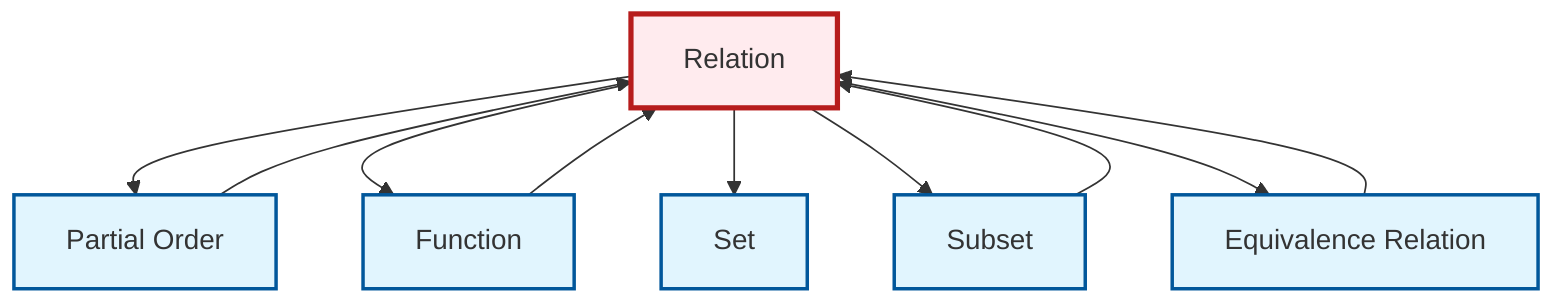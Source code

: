 graph TD
    classDef definition fill:#e1f5fe,stroke:#01579b,stroke-width:2px
    classDef theorem fill:#f3e5f5,stroke:#4a148c,stroke-width:2px
    classDef axiom fill:#fff3e0,stroke:#e65100,stroke-width:2px
    classDef example fill:#e8f5e9,stroke:#1b5e20,stroke-width:2px
    classDef current fill:#ffebee,stroke:#b71c1c,stroke-width:3px
    def-relation["Relation"]:::definition
    def-function["Function"]:::definition
    def-set["Set"]:::definition
    def-partial-order["Partial Order"]:::definition
    def-subset["Subset"]:::definition
    def-equivalence-relation["Equivalence Relation"]:::definition
    def-relation --> def-partial-order
    def-relation --> def-function
    def-function --> def-relation
    def-equivalence-relation --> def-relation
    def-subset --> def-relation
    def-partial-order --> def-relation
    def-relation --> def-set
    def-relation --> def-subset
    def-relation --> def-equivalence-relation
    class def-relation current